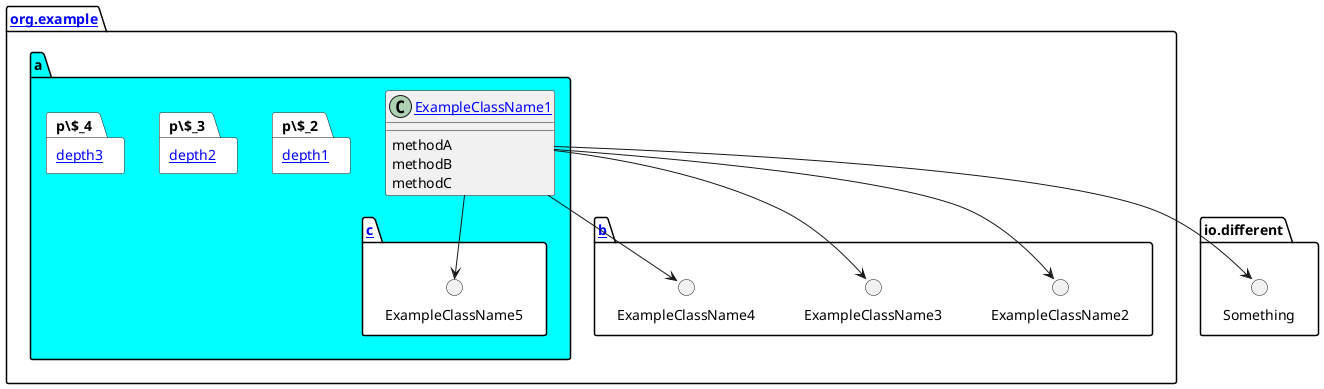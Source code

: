 @startuml
!$pathToBase = "../../../../.."
package "[[$pathToBase/example/root/generated/example_relations.puml org.example]]" as p\$_0 #ffffff {
    package "a" #00FFFF {
        class "[[$pathToBase/src/main/org/example/a/ExampleClassName1.kt ExampleClassName1]]" as ExampleClassName1 {
            {method} methodA
            {method} methodB
            {method} methodC
        }
        package "[[$pathToBase/example/root/generated/org/example/a/c/example_relations.puml c]]" as p\$_1 #ffffff {
            circle "ExampleClassName5"
        }
        package "[[$pathToBase/example/root/generated/org/example/a/depth1/example_relations.puml depth1]]" as p\$_2 #ffffff {
        }
        package "[[$pathToBase/example/root/generated/org/example/a/depth2/example_relations.puml depth2]]" as p\$_3 #ffffff {
        }
        package "[[$pathToBase/example/root/generated/org/example/a/depth3/example_relations.puml depth3]]" as p\$_4 #ffffff {
        }
    }
    package "[[$pathToBase/example/root/generated/org/example/b/example_relations.puml b]]" as p\$_5 #ffffff {
        circle "ExampleClassName2"
        circle "ExampleClassName3"
        circle "ExampleClassName4"
    }
}
package "io.different" as p\$_6 #ffffff {
    circle "Something"
}

ExampleClassName1 -down-> ExampleClassName2
ExampleClassName1 -down-> ExampleClassName3
ExampleClassName1 -down-> ExampleClassName4
ExampleClassName1 -down-> Something
ExampleClassName1 -down-> ExampleClassName5
@enduml
